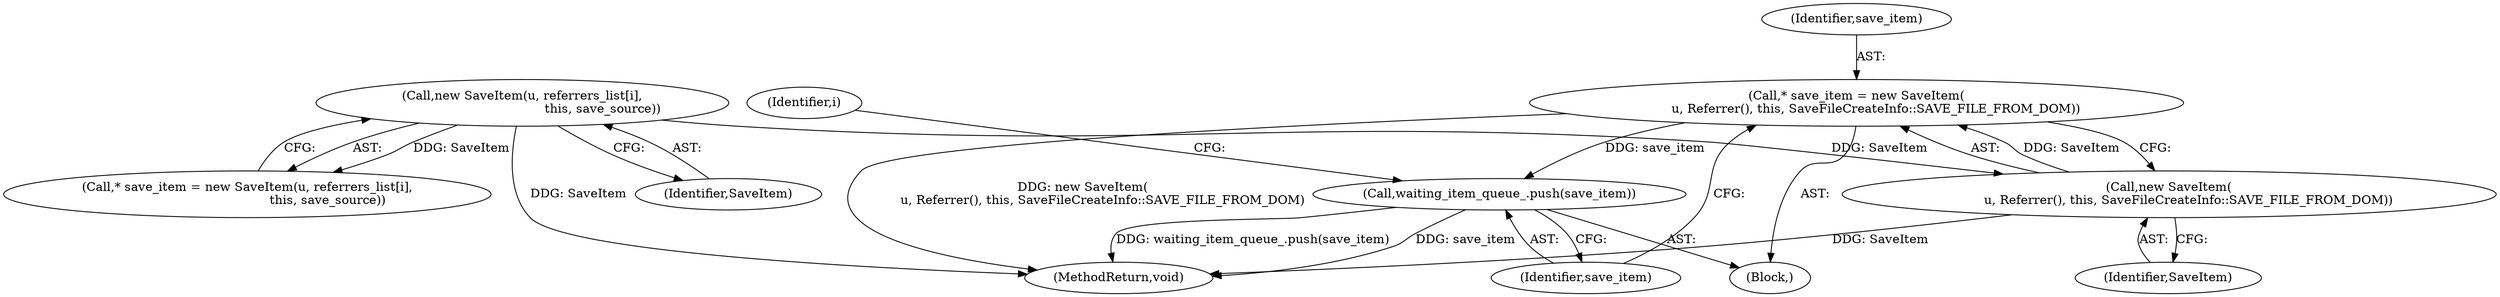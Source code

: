 digraph "0_Chrome_3b2943f5d343f5da393b99fe9efe6cefc6856aa1@pointer" {
"1000189" [label="(Call,* save_item = new SaveItem(\n          u, Referrer(), this, SaveFileCreateInfo::SAVE_FILE_FROM_DOM))"];
"1000191" [label="(Call,new SaveItem(\n          u, Referrer(), this, SaveFileCreateInfo::SAVE_FILE_FROM_DOM))"];
"1000163" [label="(Call,new SaveItem(u, referrers_list[i],\n                                         this, save_source))"];
"1000193" [label="(Call,waiting_item_queue_.push(save_item))"];
"1000191" [label="(Call,new SaveItem(\n          u, Referrer(), this, SaveFileCreateInfo::SAVE_FILE_FROM_DOM))"];
"1000161" [label="(Call,* save_item = new SaveItem(u, referrers_list[i],\n                                         this, save_source))"];
"1000203" [label="(MethodReturn,void)"];
"1000179" [label="(Block,)"];
"1000178" [label="(Identifier,i)"];
"1000194" [label="(Identifier,save_item)"];
"1000193" [label="(Call,waiting_item_queue_.push(save_item))"];
"1000192" [label="(Identifier,SaveItem)"];
"1000163" [label="(Call,new SaveItem(u, referrers_list[i],\n                                         this, save_source))"];
"1000189" [label="(Call,* save_item = new SaveItem(\n          u, Referrer(), this, SaveFileCreateInfo::SAVE_FILE_FROM_DOM))"];
"1000190" [label="(Identifier,save_item)"];
"1000164" [label="(Identifier,SaveItem)"];
"1000189" -> "1000179"  [label="AST: "];
"1000189" -> "1000191"  [label="CFG: "];
"1000190" -> "1000189"  [label="AST: "];
"1000191" -> "1000189"  [label="AST: "];
"1000194" -> "1000189"  [label="CFG: "];
"1000189" -> "1000203"  [label="DDG: new SaveItem(\n          u, Referrer(), this, SaveFileCreateInfo::SAVE_FILE_FROM_DOM)"];
"1000191" -> "1000189"  [label="DDG: SaveItem"];
"1000189" -> "1000193"  [label="DDG: save_item"];
"1000191" -> "1000192"  [label="CFG: "];
"1000192" -> "1000191"  [label="AST: "];
"1000191" -> "1000203"  [label="DDG: SaveItem"];
"1000163" -> "1000191"  [label="DDG: SaveItem"];
"1000163" -> "1000161"  [label="AST: "];
"1000163" -> "1000164"  [label="CFG: "];
"1000164" -> "1000163"  [label="AST: "];
"1000161" -> "1000163"  [label="CFG: "];
"1000163" -> "1000203"  [label="DDG: SaveItem"];
"1000163" -> "1000161"  [label="DDG: SaveItem"];
"1000193" -> "1000179"  [label="AST: "];
"1000193" -> "1000194"  [label="CFG: "];
"1000194" -> "1000193"  [label="AST: "];
"1000178" -> "1000193"  [label="CFG: "];
"1000193" -> "1000203"  [label="DDG: save_item"];
"1000193" -> "1000203"  [label="DDG: waiting_item_queue_.push(save_item)"];
}
